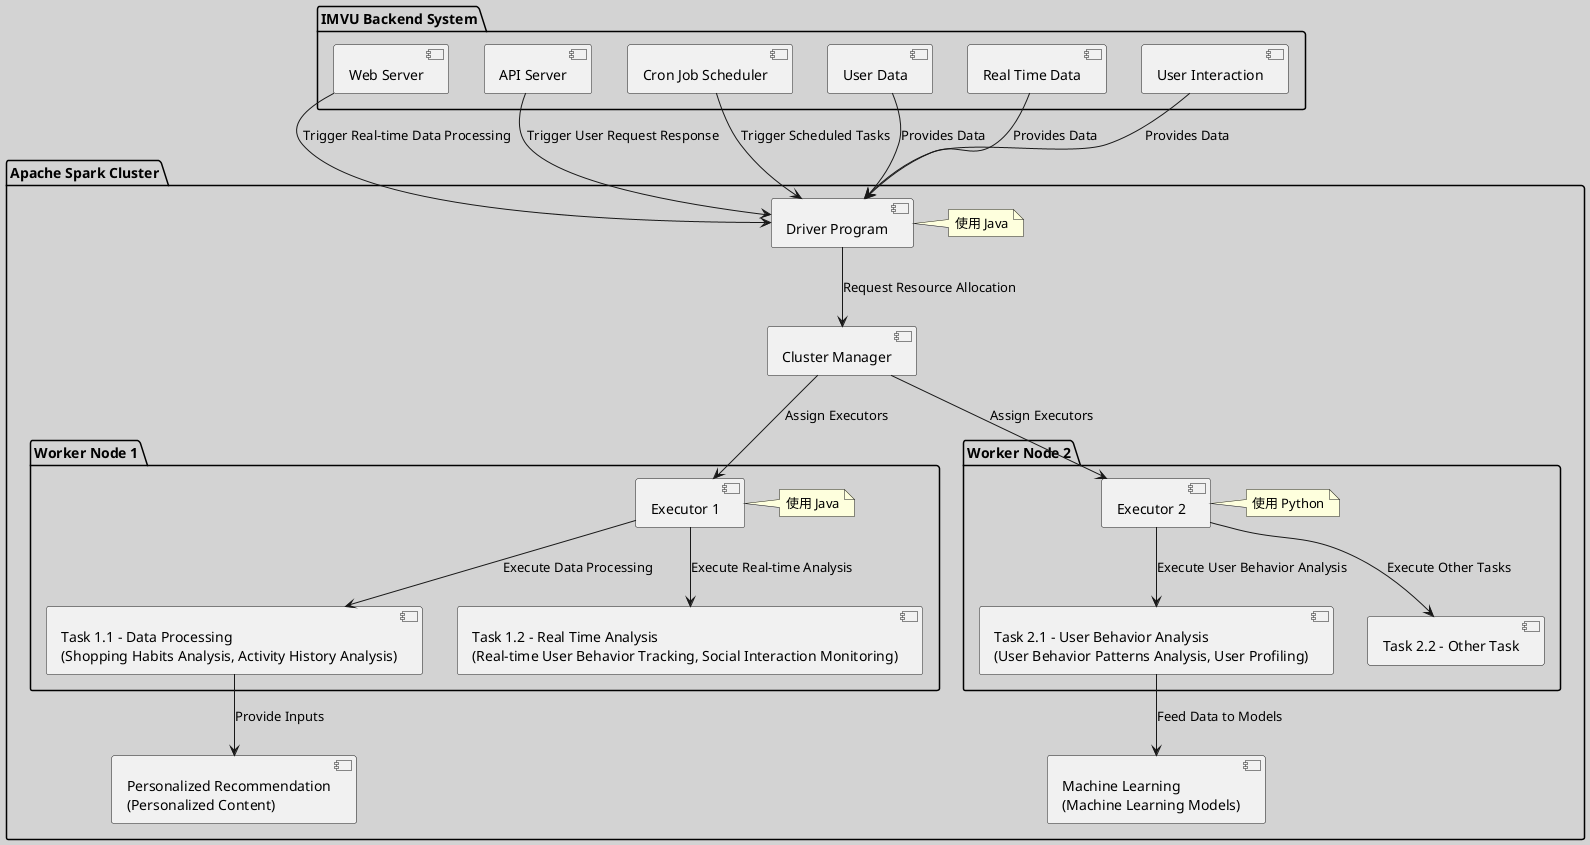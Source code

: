 @startuml
skinparam backgroundColor #D3D3D3

package "IMVU Backend System" {
    [Web Server] as WS
    [API Server] as AS
    [Cron Job Scheduler] as Cron
    [User Data] as UD
    [Real Time Data] as RTD
    [User Interaction] as UI
}

package "Apache Spark Cluster" {
    [Driver Program] as Driver
    note right of Driver : 使用 Java
    [Cluster Manager] as Manager
    package "Worker Node 1" {
        [Executor 1] as E1
        note right of E1 : 使用 Java
        [Task 1.1 - Data Processing\n(Shopping Habits Analysis, Activity History Analysis)] as T11
        [Task 1.2 - Real Time Analysis\n(Real-time User Behavior Tracking, Social Interaction Monitoring)] as T12
    }
    package "Worker Node 2" {
        [Executor 2] as E2
        note right of E2 : 使用 Python
        [Task 2.1 - User Behavior Analysis\n(User Behavior Patterns Analysis, User Profiling)] as T21
        [Task 2.2 - Other Task] as T22
    }
    [Personalized Recommendation\n(Personalized Content)] as PR
    [Machine Learning\n(Machine Learning Models)] as ML
}

WS --> Driver : Trigger Real-time Data Processing
AS --> Driver : Trigger User Request Response
Cron --> Driver : Trigger Scheduled Tasks
UD --> Driver : Provides Data
RTD --> Driver : Provides Data
UI --> Driver : Provides Data
Driver --> Manager : Request Resource Allocation
Manager --> E1 : Assign Executors
Manager --> E2 : Assign Executors
E1 --> T11 : Execute Data Processing
E1 --> T12 : Execute Real-time Analysis
E2 --> T21 : Execute User Behavior Analysis
T11 --> PR : Provide Inputs
T21 --> ML : Feed Data to Models
E2 --> T22 : Execute Other Tasks

@enduml
